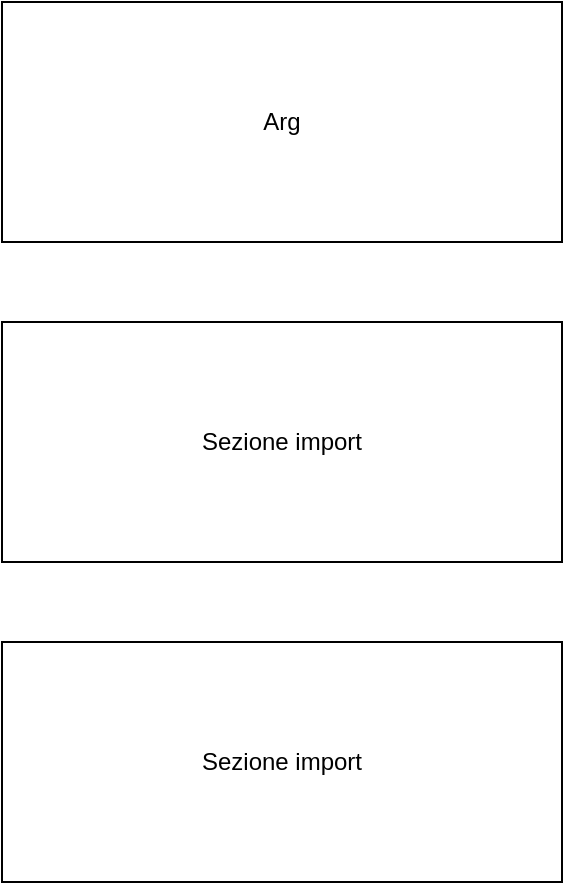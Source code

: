<mxfile version="14.7.1" type="github" pages="2"><diagram id="dP-pjxLrV9zz5YkjsXh4" name="TASK1"><mxGraphModel dx="2062" dy="1122" grid="1" gridSize="10" guides="1" tooltips="1" connect="1" arrows="1" fold="1" page="1" pageScale="1" pageWidth="827" pageHeight="1169" math="0" shadow="0"><root><mxCell id="0"/><mxCell id="1" parent="0"/><mxCell id="-A4SOagi4uriMvziaeZW-1" value="Sezione import" style="rounded=0;whiteSpace=wrap;html=1;" vertex="1" parent="1"><mxGeometry x="120" y="160" width="280" height="120" as="geometry"/></mxCell><mxCell id="-A4SOagi4uriMvziaeZW-2" value="Arg" style="rounded=0;whiteSpace=wrap;html=1;" vertex="1" parent="1"><mxGeometry x="120" width="280" height="120" as="geometry"/></mxCell><mxCell id="-A4SOagi4uriMvziaeZW-3" value="Sezione import" style="rounded=0;whiteSpace=wrap;html=1;" vertex="1" parent="1"><mxGeometry x="120" y="320" width="280" height="120" as="geometry"/></mxCell></root></mxGraphModel></diagram><diagram id="JFoV2qaortV6YUsgVXCH" name="TASK2"><mxGraphModel dx="2062" dy="1122" grid="1" gridSize="10" guides="1" tooltips="1" connect="1" arrows="1" fold="1" page="1" pageScale="1" pageWidth="827" pageHeight="1169" math="0" shadow="0"><root><mxCell id="cEzHnOYnTOIU_IHD9C_u-0"/><mxCell id="cEzHnOYnTOIU_IHD9C_u-1" parent="cEzHnOYnTOIU_IHD9C_u-0"/></root></mxGraphModel></diagram></mxfile>